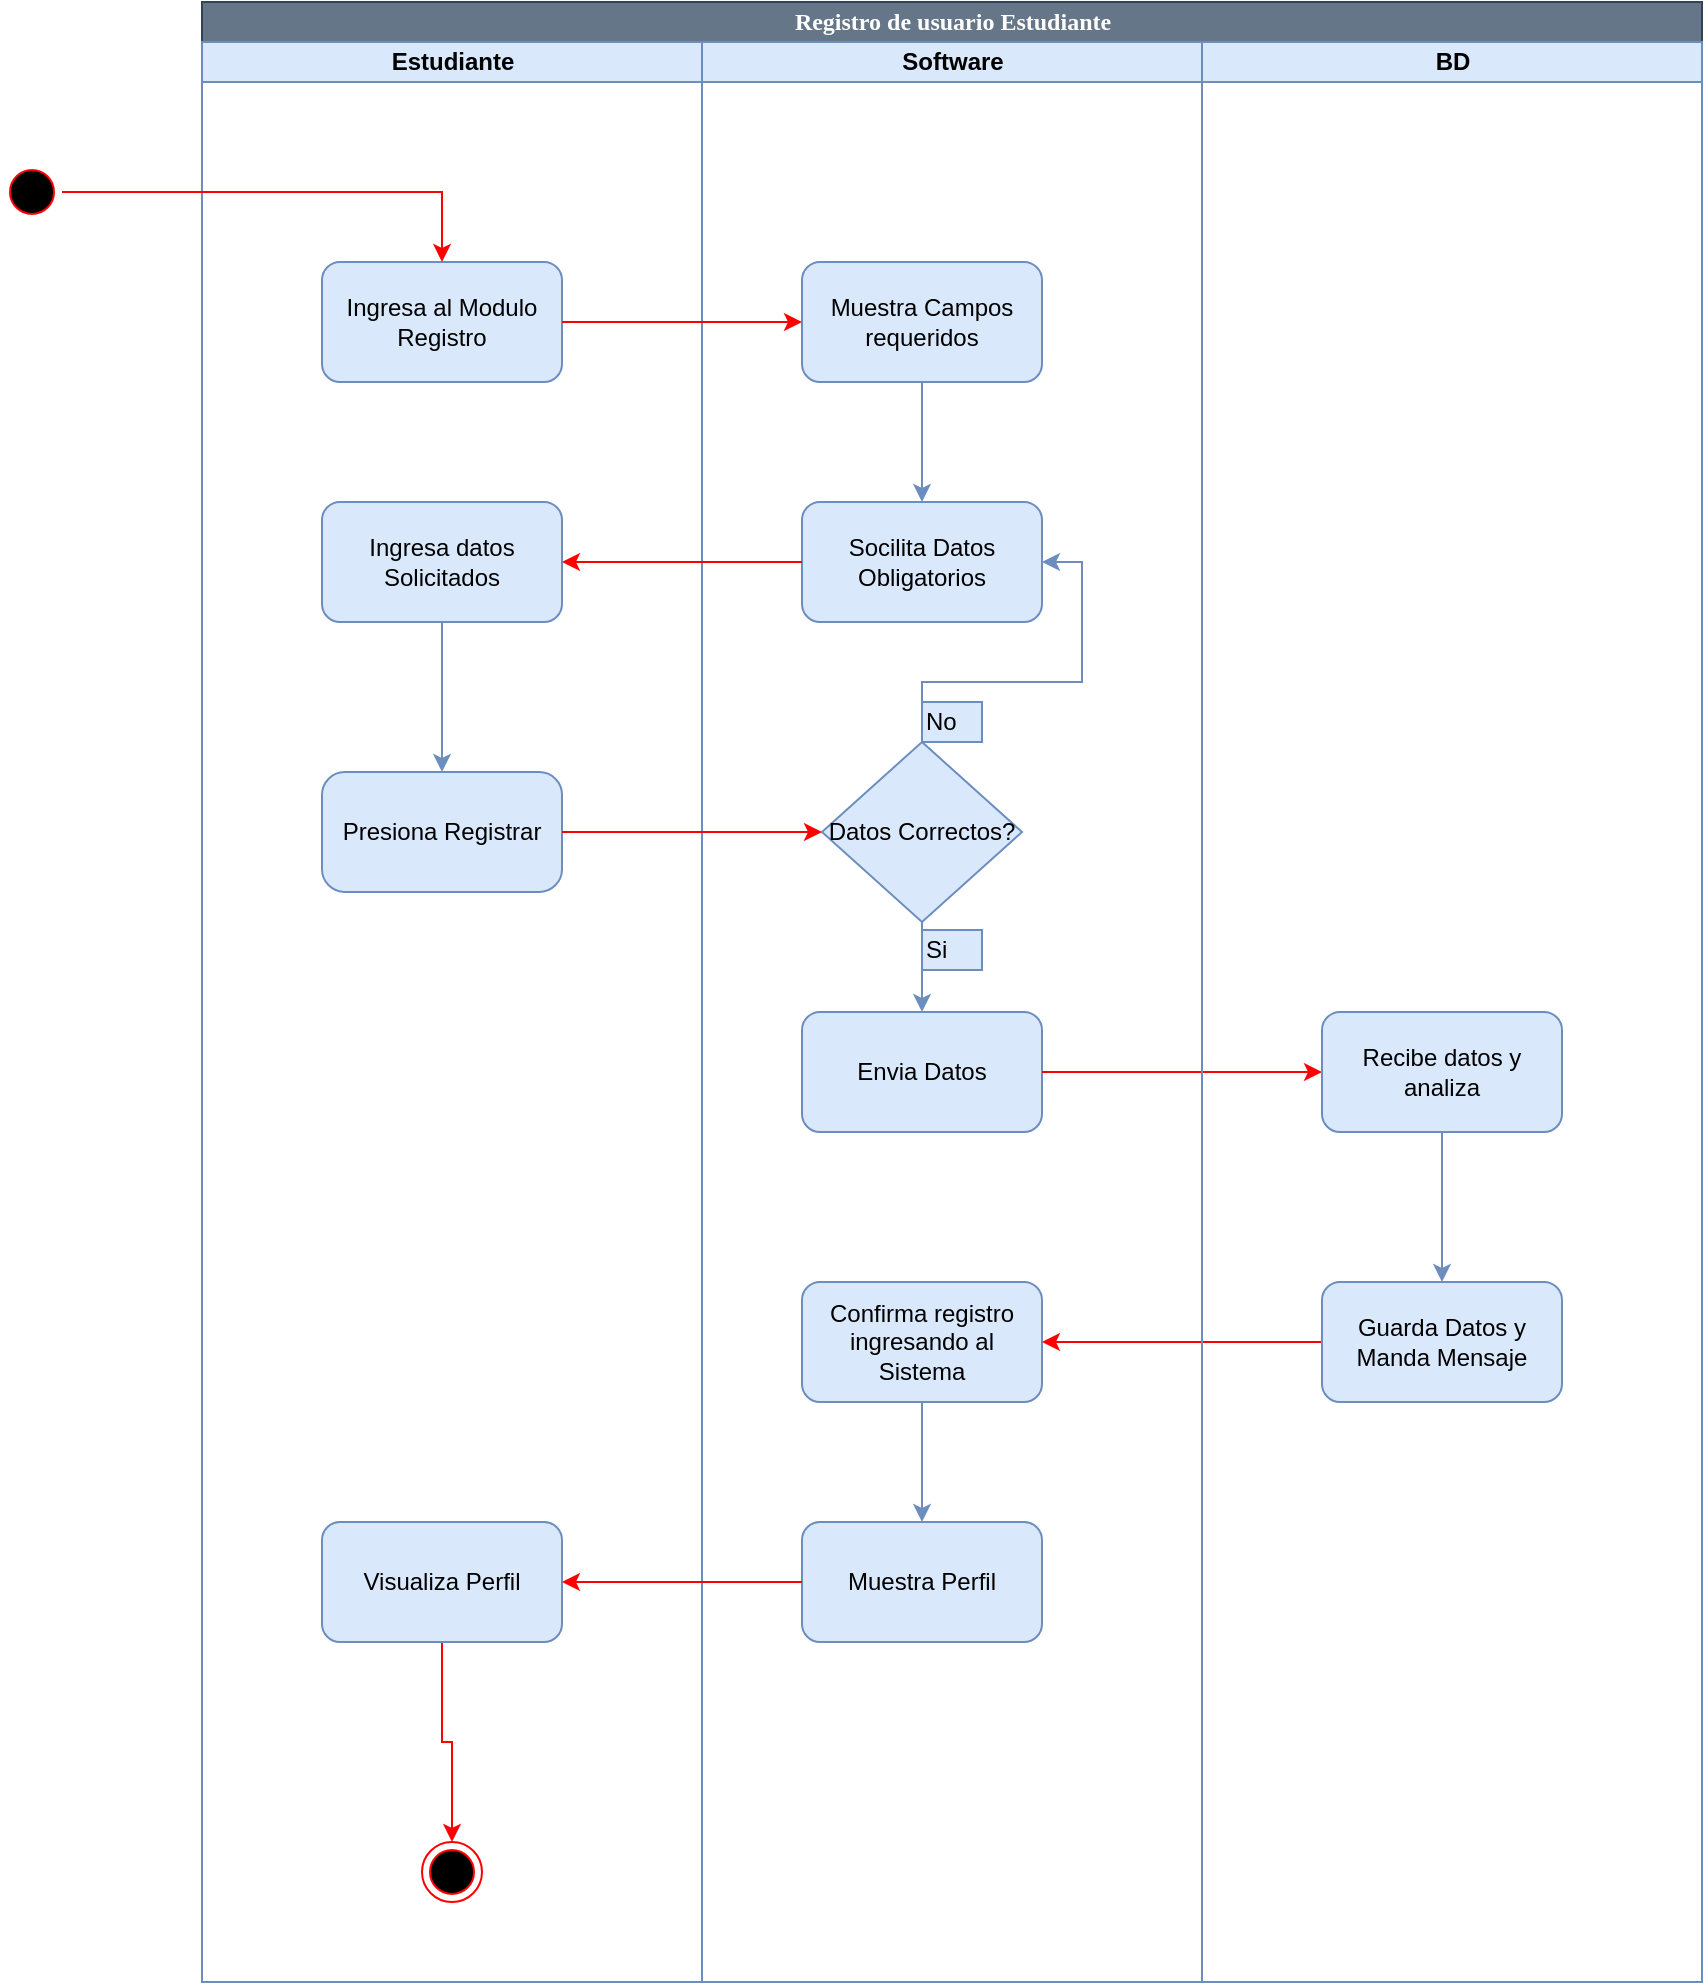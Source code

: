 <mxfile version="11.3.0" type="device" pages="1"><diagram name="Page-1" id="0783ab3e-0a74-02c8-0abd-f7b4e66b4bec"><mxGraphModel dx="1860" dy="579" grid="1" gridSize="10" guides="1" tooltips="1" connect="1" arrows="1" fold="1" page="1" pageScale="1" pageWidth="850" pageHeight="1100" background="#ffffff" math="0" shadow="0"><root><mxCell id="0"/><mxCell id="1" parent="0"/><mxCell id="1c1d494c118603dd-1" value="Registro de usuario Estudiante" style="swimlane;html=1;childLayout=stackLayout;startSize=20;rounded=0;shadow=0;comic=0;labelBackgroundColor=none;strokeColor=#314354;strokeWidth=1;fillColor=#647687;fontFamily=Verdana;fontSize=12;align=center;fontColor=#ffffff;" parent="1" vertex="1"><mxGeometry x="40" y="20" width="750" height="990" as="geometry"/></mxCell><mxCell id="1c1d494c118603dd-2" value="Estudiante" style="swimlane;html=1;startSize=20;fillColor=#dae8fc;strokeColor=#6c8ebf;" parent="1c1d494c118603dd-1" vertex="1"><mxGeometry y="20" width="250" height="970" as="geometry"/></mxCell><mxCell id="kGitDM-faogHINFspYvy-3" value="Ingresa al Modulo&lt;br&gt;Registro" style="rounded=1;whiteSpace=wrap;html=1;fillColor=#dae8fc;strokeColor=#6c8ebf;" parent="1c1d494c118603dd-2" vertex="1"><mxGeometry x="60" y="110" width="120" height="60" as="geometry"/></mxCell><mxCell id="kGitDM-faogHINFspYvy-19" style="edgeStyle=orthogonalEdgeStyle;rounded=0;orthogonalLoop=1;jettySize=auto;html=1;strokeColor=#6c8ebf;fillColor=#dae8fc;" parent="1c1d494c118603dd-2" source="kGitDM-faogHINFspYvy-4" target="kGitDM-faogHINFspYvy-18" edge="1"><mxGeometry relative="1" as="geometry"/></mxCell><mxCell id="kGitDM-faogHINFspYvy-4" value="Ingresa datos Solicitados" style="rounded=1;whiteSpace=wrap;html=1;fillColor=#dae8fc;strokeColor=#6c8ebf;" parent="1c1d494c118603dd-2" vertex="1"><mxGeometry x="60" y="230" width="120" height="60" as="geometry"/></mxCell><mxCell id="kGitDM-faogHINFspYvy-18" value="Presiona Registrar" style="rounded=1;whiteSpace=wrap;html=1;arcSize=19;fillColor=#dae8fc;strokeColor=#6c8ebf;" parent="1c1d494c118603dd-2" vertex="1"><mxGeometry x="60" y="365" width="120" height="60" as="geometry"/></mxCell><mxCell id="kGitDM-faogHINFspYvy-43" style="edgeStyle=orthogonalEdgeStyle;rounded=0;orthogonalLoop=1;jettySize=auto;html=1;entryX=0.5;entryY=0;entryDx=0;entryDy=0;strokeColor=#FF0000;" parent="1c1d494c118603dd-2" source="kGitDM-faogHINFspYvy-40" target="kGitDM-faogHINFspYvy-42" edge="1"><mxGeometry relative="1" as="geometry"/></mxCell><mxCell id="kGitDM-faogHINFspYvy-40" value="Visualiza Perfil" style="rounded=1;whiteSpace=wrap;html=1;fillColor=#dae8fc;strokeColor=#6c8ebf;" parent="1c1d494c118603dd-2" vertex="1"><mxGeometry x="60" y="740" width="120" height="60" as="geometry"/></mxCell><mxCell id="kGitDM-faogHINFspYvy-42" value="" style="ellipse;html=1;shape=endState;fillColor=#000000;strokeColor=#ff0000;" parent="1c1d494c118603dd-2" vertex="1"><mxGeometry x="110" y="900" width="30" height="30" as="geometry"/></mxCell><mxCell id="1c1d494c118603dd-3" value="Software" style="swimlane;html=1;startSize=20;fillColor=#dae8fc;strokeColor=#6c8ebf;" parent="1c1d494c118603dd-1" vertex="1"><mxGeometry x="250" y="20" width="250" height="970" as="geometry"/></mxCell><mxCell id="kGitDM-faogHINFspYvy-15" style="edgeStyle=orthogonalEdgeStyle;rounded=0;orthogonalLoop=1;jettySize=auto;html=1;strokeColor=#6c8ebf;fillColor=#dae8fc;" parent="1c1d494c118603dd-3" source="kGitDM-faogHINFspYvy-13" target="kGitDM-faogHINFspYvy-14" edge="1"><mxGeometry relative="1" as="geometry"/></mxCell><mxCell id="kGitDM-faogHINFspYvy-13" value="Muestra Campos requeridos" style="rounded=1;whiteSpace=wrap;html=1;fillColor=#dae8fc;strokeColor=#6c8ebf;" parent="1c1d494c118603dd-3" vertex="1"><mxGeometry x="50" y="110" width="120" height="60" as="geometry"/></mxCell><mxCell id="kGitDM-faogHINFspYvy-14" value="Socilita Datos Obligatorios" style="rounded=1;whiteSpace=wrap;html=1;fillColor=#dae8fc;strokeColor=#6c8ebf;" parent="1c1d494c118603dd-3" vertex="1"><mxGeometry x="50" y="230" width="120" height="60" as="geometry"/></mxCell><mxCell id="kGitDM-faogHINFspYvy-24" style="edgeStyle=orthogonalEdgeStyle;rounded=0;orthogonalLoop=1;jettySize=auto;html=1;entryX=1;entryY=0.5;entryDx=0;entryDy=0;strokeColor=#6c8ebf;fillColor=#dae8fc;" parent="1c1d494c118603dd-3" source="kGitDM-faogHINFspYvy-22" target="kGitDM-faogHINFspYvy-14" edge="1"><mxGeometry relative="1" as="geometry"/></mxCell><mxCell id="kGitDM-faogHINFspYvy-26" style="edgeStyle=orthogonalEdgeStyle;rounded=0;orthogonalLoop=1;jettySize=auto;html=1;entryX=0.5;entryY=0;entryDx=0;entryDy=0;strokeColor=#6c8ebf;fillColor=#dae8fc;" parent="1c1d494c118603dd-3" source="kGitDM-faogHINFspYvy-22" target="kGitDM-faogHINFspYvy-23" edge="1"><mxGeometry relative="1" as="geometry"/></mxCell><mxCell id="kGitDM-faogHINFspYvy-22" value="Datos Correctos?" style="rhombus;whiteSpace=wrap;html=1;fillColor=#dae8fc;strokeColor=#6c8ebf;" parent="1c1d494c118603dd-3" vertex="1"><mxGeometry x="60" y="350" width="100" height="90" as="geometry"/></mxCell><mxCell id="kGitDM-faogHINFspYvy-23" value="Envia Datos" style="rounded=1;whiteSpace=wrap;html=1;fillColor=#dae8fc;strokeColor=#6c8ebf;" parent="1c1d494c118603dd-3" vertex="1"><mxGeometry x="50" y="485" width="120" height="60" as="geometry"/></mxCell><mxCell id="kGitDM-faogHINFspYvy-39" style="edgeStyle=orthogonalEdgeStyle;rounded=0;orthogonalLoop=1;jettySize=auto;html=1;strokeColor=#6c8ebf;fillColor=#dae8fc;" parent="1c1d494c118603dd-3" source="kGitDM-faogHINFspYvy-35" target="kGitDM-faogHINFspYvy-38" edge="1"><mxGeometry relative="1" as="geometry"/></mxCell><mxCell id="kGitDM-faogHINFspYvy-35" value="Confirma registro&lt;br&gt;ingresando al Sistema" style="rounded=1;whiteSpace=wrap;html=1;fillColor=#dae8fc;strokeColor=#6c8ebf;" parent="1c1d494c118603dd-3" vertex="1"><mxGeometry x="50" y="620" width="120" height="60" as="geometry"/></mxCell><mxCell id="kGitDM-faogHINFspYvy-38" value="Muestra Perfil" style="rounded=1;whiteSpace=wrap;html=1;fillColor=#dae8fc;strokeColor=#6c8ebf;" parent="1c1d494c118603dd-3" vertex="1"><mxGeometry x="50" y="740" width="120" height="60" as="geometry"/></mxCell><mxCell id="kGitDM-faogHINFspYvy-16" style="edgeStyle=orthogonalEdgeStyle;rounded=0;orthogonalLoop=1;jettySize=auto;html=1;entryX=0;entryY=0.5;entryDx=0;entryDy=0;strokeColor=#FF0000;" parent="1c1d494c118603dd-1" source="kGitDM-faogHINFspYvy-3" target="kGitDM-faogHINFspYvy-13" edge="1"><mxGeometry relative="1" as="geometry"/></mxCell><mxCell id="kGitDM-faogHINFspYvy-17" style="edgeStyle=orthogonalEdgeStyle;rounded=0;orthogonalLoop=1;jettySize=auto;html=1;entryX=1;entryY=0.5;entryDx=0;entryDy=0;strokeColor=#FF0000;" parent="1c1d494c118603dd-1" source="kGitDM-faogHINFspYvy-14" target="kGitDM-faogHINFspYvy-4" edge="1"><mxGeometry relative="1" as="geometry"/></mxCell><mxCell id="kGitDM-faogHINFspYvy-21" style="edgeStyle=orthogonalEdgeStyle;rounded=0;orthogonalLoop=1;jettySize=auto;html=1;strokeColor=#FF0000;entryX=0;entryY=0.5;entryDx=0;entryDy=0;" parent="1c1d494c118603dd-1" source="kGitDM-faogHINFspYvy-18" target="kGitDM-faogHINFspYvy-22" edge="1"><mxGeometry relative="1" as="geometry"><mxPoint x="300" y="400" as="targetPoint"/></mxGeometry></mxCell><mxCell id="kGitDM-faogHINFspYvy-32" style="edgeStyle=orthogonalEdgeStyle;rounded=0;orthogonalLoop=1;jettySize=auto;html=1;entryX=0;entryY=0.5;entryDx=0;entryDy=0;strokeColor=#FF0000;" parent="1c1d494c118603dd-1" source="kGitDM-faogHINFspYvy-23" target="kGitDM-faogHINFspYvy-31" edge="1"><mxGeometry relative="1" as="geometry"/></mxCell><mxCell id="kGitDM-faogHINFspYvy-36" style="edgeStyle=orthogonalEdgeStyle;rounded=0;orthogonalLoop=1;jettySize=auto;html=1;entryX=1;entryY=0.5;entryDx=0;entryDy=0;strokeColor=#FF0000;" parent="1c1d494c118603dd-1" source="kGitDM-faogHINFspYvy-33" target="kGitDM-faogHINFspYvy-35" edge="1"><mxGeometry relative="1" as="geometry"/></mxCell><mxCell id="kGitDM-faogHINFspYvy-41" style="edgeStyle=orthogonalEdgeStyle;rounded=0;orthogonalLoop=1;jettySize=auto;html=1;strokeColor=#FF0000;" parent="1c1d494c118603dd-1" source="kGitDM-faogHINFspYvy-38" target="kGitDM-faogHINFspYvy-40" edge="1"><mxGeometry relative="1" as="geometry"/></mxCell><mxCell id="1c1d494c118603dd-4" value="BD" style="swimlane;html=1;startSize=20;fillColor=#dae8fc;strokeColor=#6c8ebf;" parent="1c1d494c118603dd-1" vertex="1"><mxGeometry x="500" y="20" width="250" height="970" as="geometry"/></mxCell><mxCell id="kGitDM-faogHINFspYvy-34" style="edgeStyle=orthogonalEdgeStyle;rounded=0;orthogonalLoop=1;jettySize=auto;html=1;entryX=0.5;entryY=0;entryDx=0;entryDy=0;strokeColor=#6c8ebf;fillColor=#dae8fc;" parent="1c1d494c118603dd-4" source="kGitDM-faogHINFspYvy-31" target="kGitDM-faogHINFspYvy-33" edge="1"><mxGeometry relative="1" as="geometry"/></mxCell><mxCell id="kGitDM-faogHINFspYvy-31" value="Recibe datos y analiza" style="rounded=1;whiteSpace=wrap;html=1;fillColor=#dae8fc;strokeColor=#6c8ebf;" parent="1c1d494c118603dd-4" vertex="1"><mxGeometry x="60" y="485" width="120" height="60" as="geometry"/></mxCell><mxCell id="kGitDM-faogHINFspYvy-33" value="Guarda Datos y Manda Mensaje" style="rounded=1;whiteSpace=wrap;html=1;fillColor=#dae8fc;strokeColor=#6c8ebf;" parent="1c1d494c118603dd-4" vertex="1"><mxGeometry x="60" y="620" width="120" height="60" as="geometry"/></mxCell><mxCell id="kGitDM-faogHINFspYvy-10" style="edgeStyle=orthogonalEdgeStyle;rounded=0;orthogonalLoop=1;jettySize=auto;html=1;strokeColor=#FF0000;" parent="1" source="kGitDM-faogHINFspYvy-8" target="kGitDM-faogHINFspYvy-3" edge="1"><mxGeometry relative="1" as="geometry"/></mxCell><mxCell id="kGitDM-faogHINFspYvy-8" value="" style="ellipse;html=1;shape=startState;fillColor=#000000;strokeColor=#ff0000;" parent="1" vertex="1"><mxGeometry x="-60" y="100" width="30" height="30" as="geometry"/></mxCell><mxCell id="kGitDM-faogHINFspYvy-25" value="No" style="text;html=1;resizable=0;points=[];autosize=1;align=left;verticalAlign=top;spacingTop=-4;fillColor=#dae8fc;strokeColor=#6c8ebf;" parent="1" vertex="1"><mxGeometry x="400" y="370" width="30" height="20" as="geometry"/></mxCell><mxCell id="kGitDM-faogHINFspYvy-27" value="Si" style="text;html=1;resizable=0;points=[];autosize=1;align=left;verticalAlign=top;spacingTop=-4;fillColor=#dae8fc;strokeColor=#6c8ebf;" parent="1" vertex="1"><mxGeometry x="400" y="484" width="30" height="20" as="geometry"/></mxCell></root></mxGraphModel></diagram></mxfile>